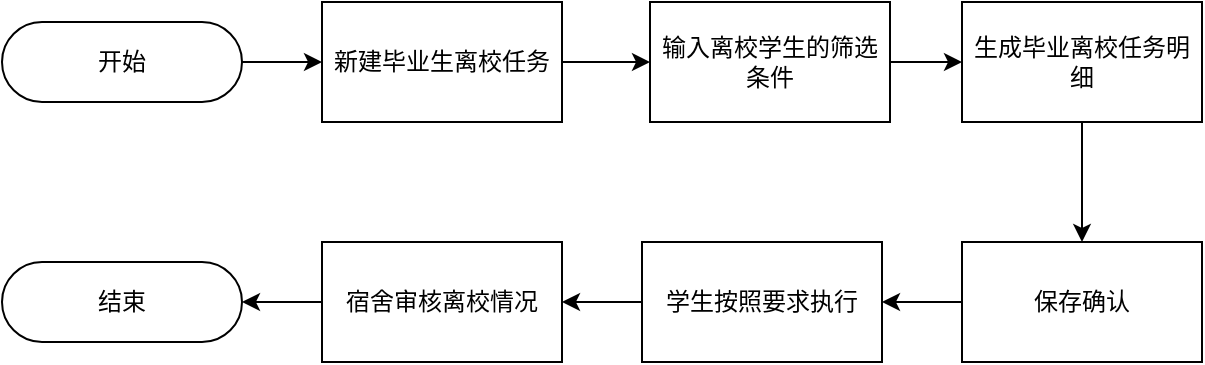 <mxfile version="26.2.8">
  <diagram name="第 1 页" id="I7Iv7LB4VhXqc6U_c91o">
    <mxGraphModel dx="1160" dy="775" grid="1" gridSize="10" guides="1" tooltips="1" connect="1" arrows="1" fold="1" page="1" pageScale="1" pageWidth="827" pageHeight="1169" math="0" shadow="0">
      <root>
        <mxCell id="0" />
        <mxCell id="1" parent="0" />
        <mxCell id="qub3S1aiYJMEABr2UBQj-3" value="" style="edgeStyle=orthogonalEdgeStyle;rounded=0;orthogonalLoop=1;jettySize=auto;html=1;" edge="1" parent="1" source="bHfebhYa-iCUwpoHOR2e-1" target="bHfebhYa-iCUwpoHOR2e-2">
          <mxGeometry relative="1" as="geometry" />
        </mxCell>
        <mxCell id="bHfebhYa-iCUwpoHOR2e-1" value="开始" style="rounded=1;whiteSpace=wrap;html=1;arcSize=50;" parent="1" vertex="1">
          <mxGeometry x="30" y="140" width="120" height="40" as="geometry" />
        </mxCell>
        <mxCell id="qub3S1aiYJMEABr2UBQj-4" value="" style="edgeStyle=orthogonalEdgeStyle;rounded=0;orthogonalLoop=1;jettySize=auto;html=1;" edge="1" parent="1" source="bHfebhYa-iCUwpoHOR2e-2" target="bHfebhYa-iCUwpoHOR2e-3">
          <mxGeometry relative="1" as="geometry" />
        </mxCell>
        <mxCell id="bHfebhYa-iCUwpoHOR2e-2" value="新建毕业生离校任务" style="rounded=0;whiteSpace=wrap;html=1;" parent="1" vertex="1">
          <mxGeometry x="190" y="130" width="120" height="60" as="geometry" />
        </mxCell>
        <mxCell id="qub3S1aiYJMEABr2UBQj-5" value="" style="edgeStyle=orthogonalEdgeStyle;rounded=0;orthogonalLoop=1;jettySize=auto;html=1;" edge="1" parent="1" source="bHfebhYa-iCUwpoHOR2e-3" target="bHfebhYa-iCUwpoHOR2e-4">
          <mxGeometry relative="1" as="geometry" />
        </mxCell>
        <mxCell id="bHfebhYa-iCUwpoHOR2e-3" value="输入离校学生的筛选条件" style="rounded=0;whiteSpace=wrap;html=1;" parent="1" vertex="1">
          <mxGeometry x="354" y="130" width="120" height="60" as="geometry" />
        </mxCell>
        <mxCell id="qub3S1aiYJMEABr2UBQj-6" value="" style="edgeStyle=orthogonalEdgeStyle;rounded=0;orthogonalLoop=1;jettySize=auto;html=1;" edge="1" parent="1" source="bHfebhYa-iCUwpoHOR2e-4" target="bHfebhYa-iCUwpoHOR2e-5">
          <mxGeometry relative="1" as="geometry" />
        </mxCell>
        <mxCell id="bHfebhYa-iCUwpoHOR2e-4" value="生成毕业离校任务明细" style="rounded=0;whiteSpace=wrap;html=1;" parent="1" vertex="1">
          <mxGeometry x="510" y="130" width="120" height="60" as="geometry" />
        </mxCell>
        <mxCell id="qub3S1aiYJMEABr2UBQj-7" value="" style="edgeStyle=orthogonalEdgeStyle;rounded=0;orthogonalLoop=1;jettySize=auto;html=1;" edge="1" parent="1" source="bHfebhYa-iCUwpoHOR2e-5" target="bHfebhYa-iCUwpoHOR2e-6">
          <mxGeometry relative="1" as="geometry" />
        </mxCell>
        <mxCell id="bHfebhYa-iCUwpoHOR2e-5" value="保存确认" style="rounded=0;whiteSpace=wrap;html=1;" parent="1" vertex="1">
          <mxGeometry x="510" y="250" width="120" height="60" as="geometry" />
        </mxCell>
        <mxCell id="qub3S1aiYJMEABr2UBQj-8" value="" style="edgeStyle=orthogonalEdgeStyle;rounded=0;orthogonalLoop=1;jettySize=auto;html=1;" edge="1" parent="1" source="bHfebhYa-iCUwpoHOR2e-6" target="bHfebhYa-iCUwpoHOR2e-7">
          <mxGeometry relative="1" as="geometry" />
        </mxCell>
        <mxCell id="bHfebhYa-iCUwpoHOR2e-6" value="学生按照要求执行" style="rounded=0;whiteSpace=wrap;html=1;" parent="1" vertex="1">
          <mxGeometry x="350" y="250" width="120" height="60" as="geometry" />
        </mxCell>
        <mxCell id="qub3S1aiYJMEABr2UBQj-9" value="" style="edgeStyle=orthogonalEdgeStyle;rounded=0;orthogonalLoop=1;jettySize=auto;html=1;" edge="1" parent="1" source="bHfebhYa-iCUwpoHOR2e-7" target="bHfebhYa-iCUwpoHOR2e-9">
          <mxGeometry relative="1" as="geometry" />
        </mxCell>
        <mxCell id="bHfebhYa-iCUwpoHOR2e-7" value="宿舍审核离校情况" style="rounded=0;whiteSpace=wrap;html=1;" parent="1" vertex="1">
          <mxGeometry x="190" y="250" width="120" height="60" as="geometry" />
        </mxCell>
        <mxCell id="bHfebhYa-iCUwpoHOR2e-9" value="结束" style="rounded=1;whiteSpace=wrap;html=1;arcSize=50;" parent="1" vertex="1">
          <mxGeometry x="30" y="260" width="120" height="40" as="geometry" />
        </mxCell>
      </root>
    </mxGraphModel>
  </diagram>
</mxfile>
